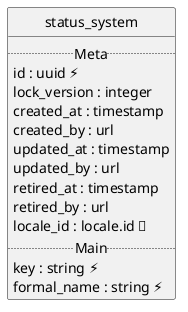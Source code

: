 @startuml uml
skinparam monochrome true
skinparam linetype ortho
hide circle

entity status_system {
  .. Meta ..
  id : uuid ⚡
  lock_version : integer
  created_at : timestamp
  created_by : url
  updated_at : timestamp
  updated_by : url
  retired_at : timestamp
  retired_by : url
  locale_id : locale.id 🔑
  .. Main ..
  key : string ⚡
  formal_name : string ⚡
}

@enduml
